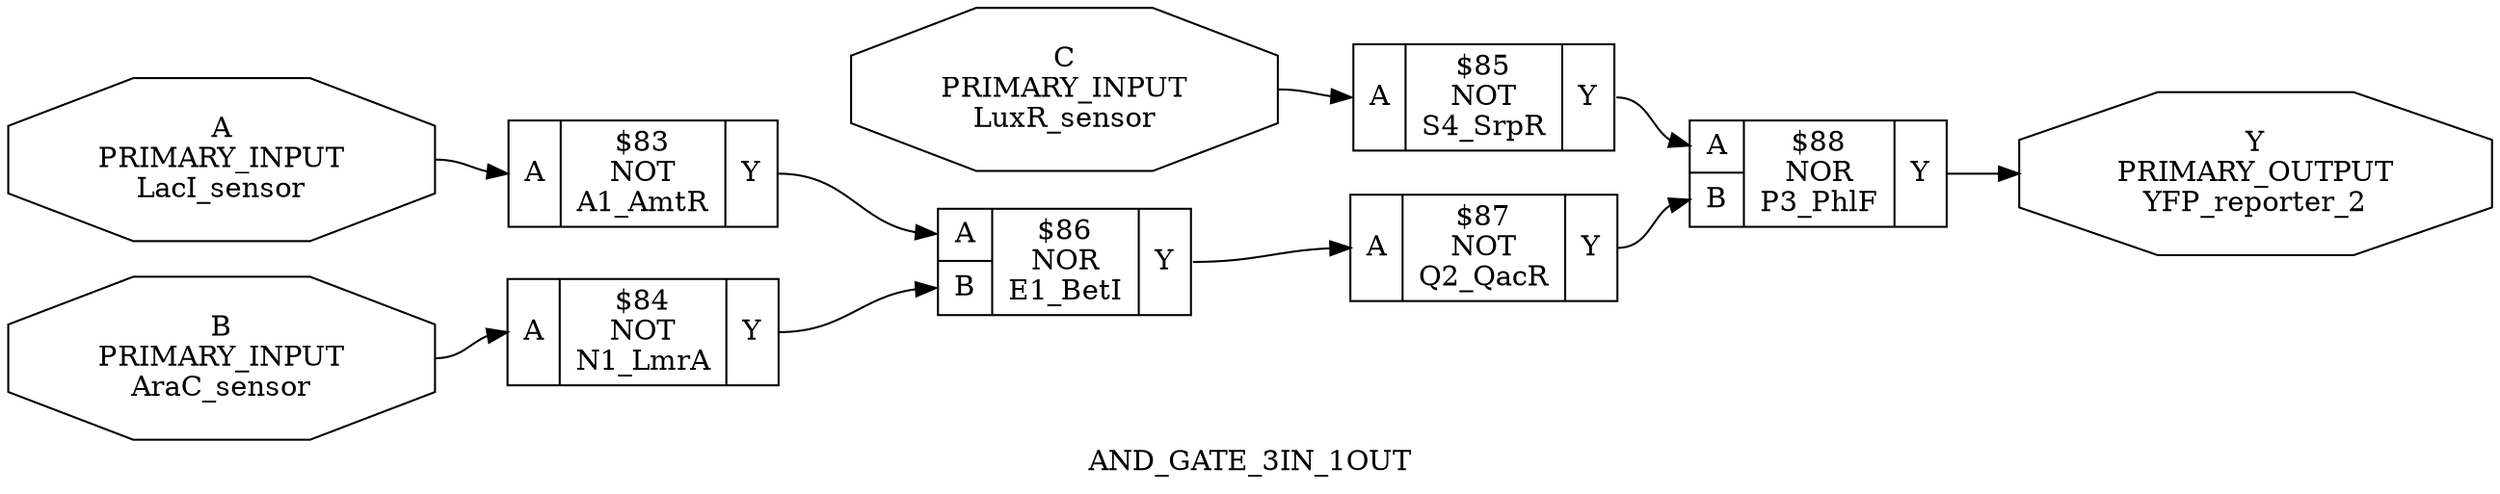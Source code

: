 digraph "AND_GATE_3IN_1OUT" {
label="AND_GATE_3IN_1OUT";
rankdir="LR";
remincross=true;
n6 [ shape=octagon, label="A\nPRIMARY_INPUT\nLacI_sensor", fontcolor="black" ];
n7 [ shape=octagon, label="B\nPRIMARY_INPUT\nAraC_sensor", fontcolor="black" ];
n8 [ shape=octagon, label="C\nPRIMARY_INPUT\nLuxR_sensor", fontcolor="black" ];
n9 [ shape=octagon, label="Y\nPRIMARY_OUTPUT\nYFP_reporter_2", fontcolor="black" ];
c10 [ shape=record, label="{{<p6> A}|$83\nNOT\nA1_AmtR|{<p9> Y}}",  ];
c11 [ shape=record, label="{{<p6> A}|$84\nNOT\nN1_LmrA|{<p9> Y}}",  ];
c12 [ shape=record, label="{{<p6> A}|$85\nNOT\nS4_SrpR|{<p9> Y}}",  ];
c13 [ shape=record, label="{{<p6> A|<p7> B}|$86\nNOR\nE1_BetI|{<p9> Y}}",  ];
c14 [ shape=record, label="{{<p6> A}|$87\nNOT\nQ2_QacR|{<p9> Y}}",  ];
c15 [ shape=record, label="{{<p6> A|<p7> B}|$88\nNOR\nP3_PhlF|{<p9> Y}}",  ];
c10:p9:e -> c13:p6:w [color="black", fontcolor="black", label=""];
c11:p9:e -> c13:p7:w [color="black", fontcolor="black", label=""];
c12:p9:e -> c15:p6:w [color="black", fontcolor="black", label=""];
c13:p9:e -> c14:p6:w [color="black", fontcolor="black", label=""];
c14:p9:e -> c15:p7:w [color="black", fontcolor="black", label=""];
n6:e -> c10:p6:w [color="black", fontcolor="black", label=""];
n7:e -> c11:p6:w [color="black", fontcolor="black", label=""];
n8:e -> c12:p6:w [color="black", fontcolor="black", label=""];
c15:p9:e -> n9:w [color="black", fontcolor="black", label=""];
}

